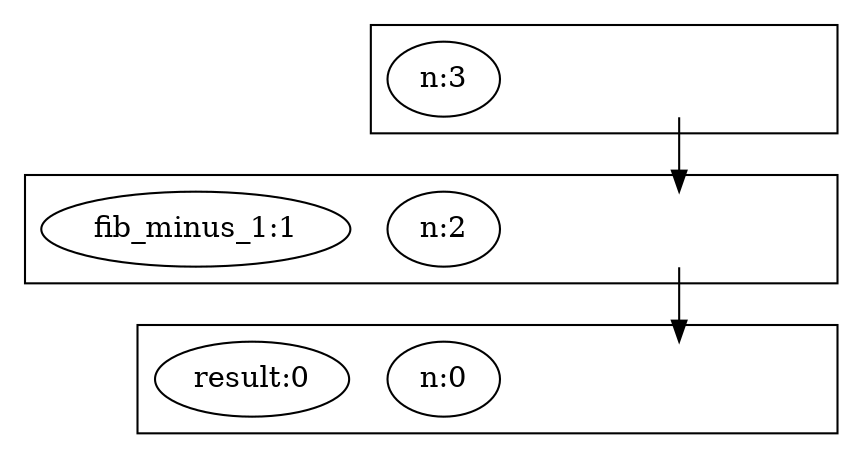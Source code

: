 digraph root {
	graph [compound=true]
	subgraph cluster__3_0 {
		graph [label=""]
		cluster__3_0 [style=invisible]
		"17_n:3" [label="n:3"]
	}
	subgraph cluster__2_1 {
		graph [label=""]
		cluster__2_1 [style=invisible]
		cluster__3_0 -> cluster__2_1
		"18_n:2" [label="n:2"]
		"19_fib_minus_1:1" [label="fib_minus_1:1"]
	}
	subgraph cluster__0_5 {
		graph [label=""]
		cluster__0_5 [style=invisible]
		cluster__2_1 -> cluster__0_5
		"20_n:0" [label="n:0"]
		"21_result:0" [label="result:0"]
	}
}